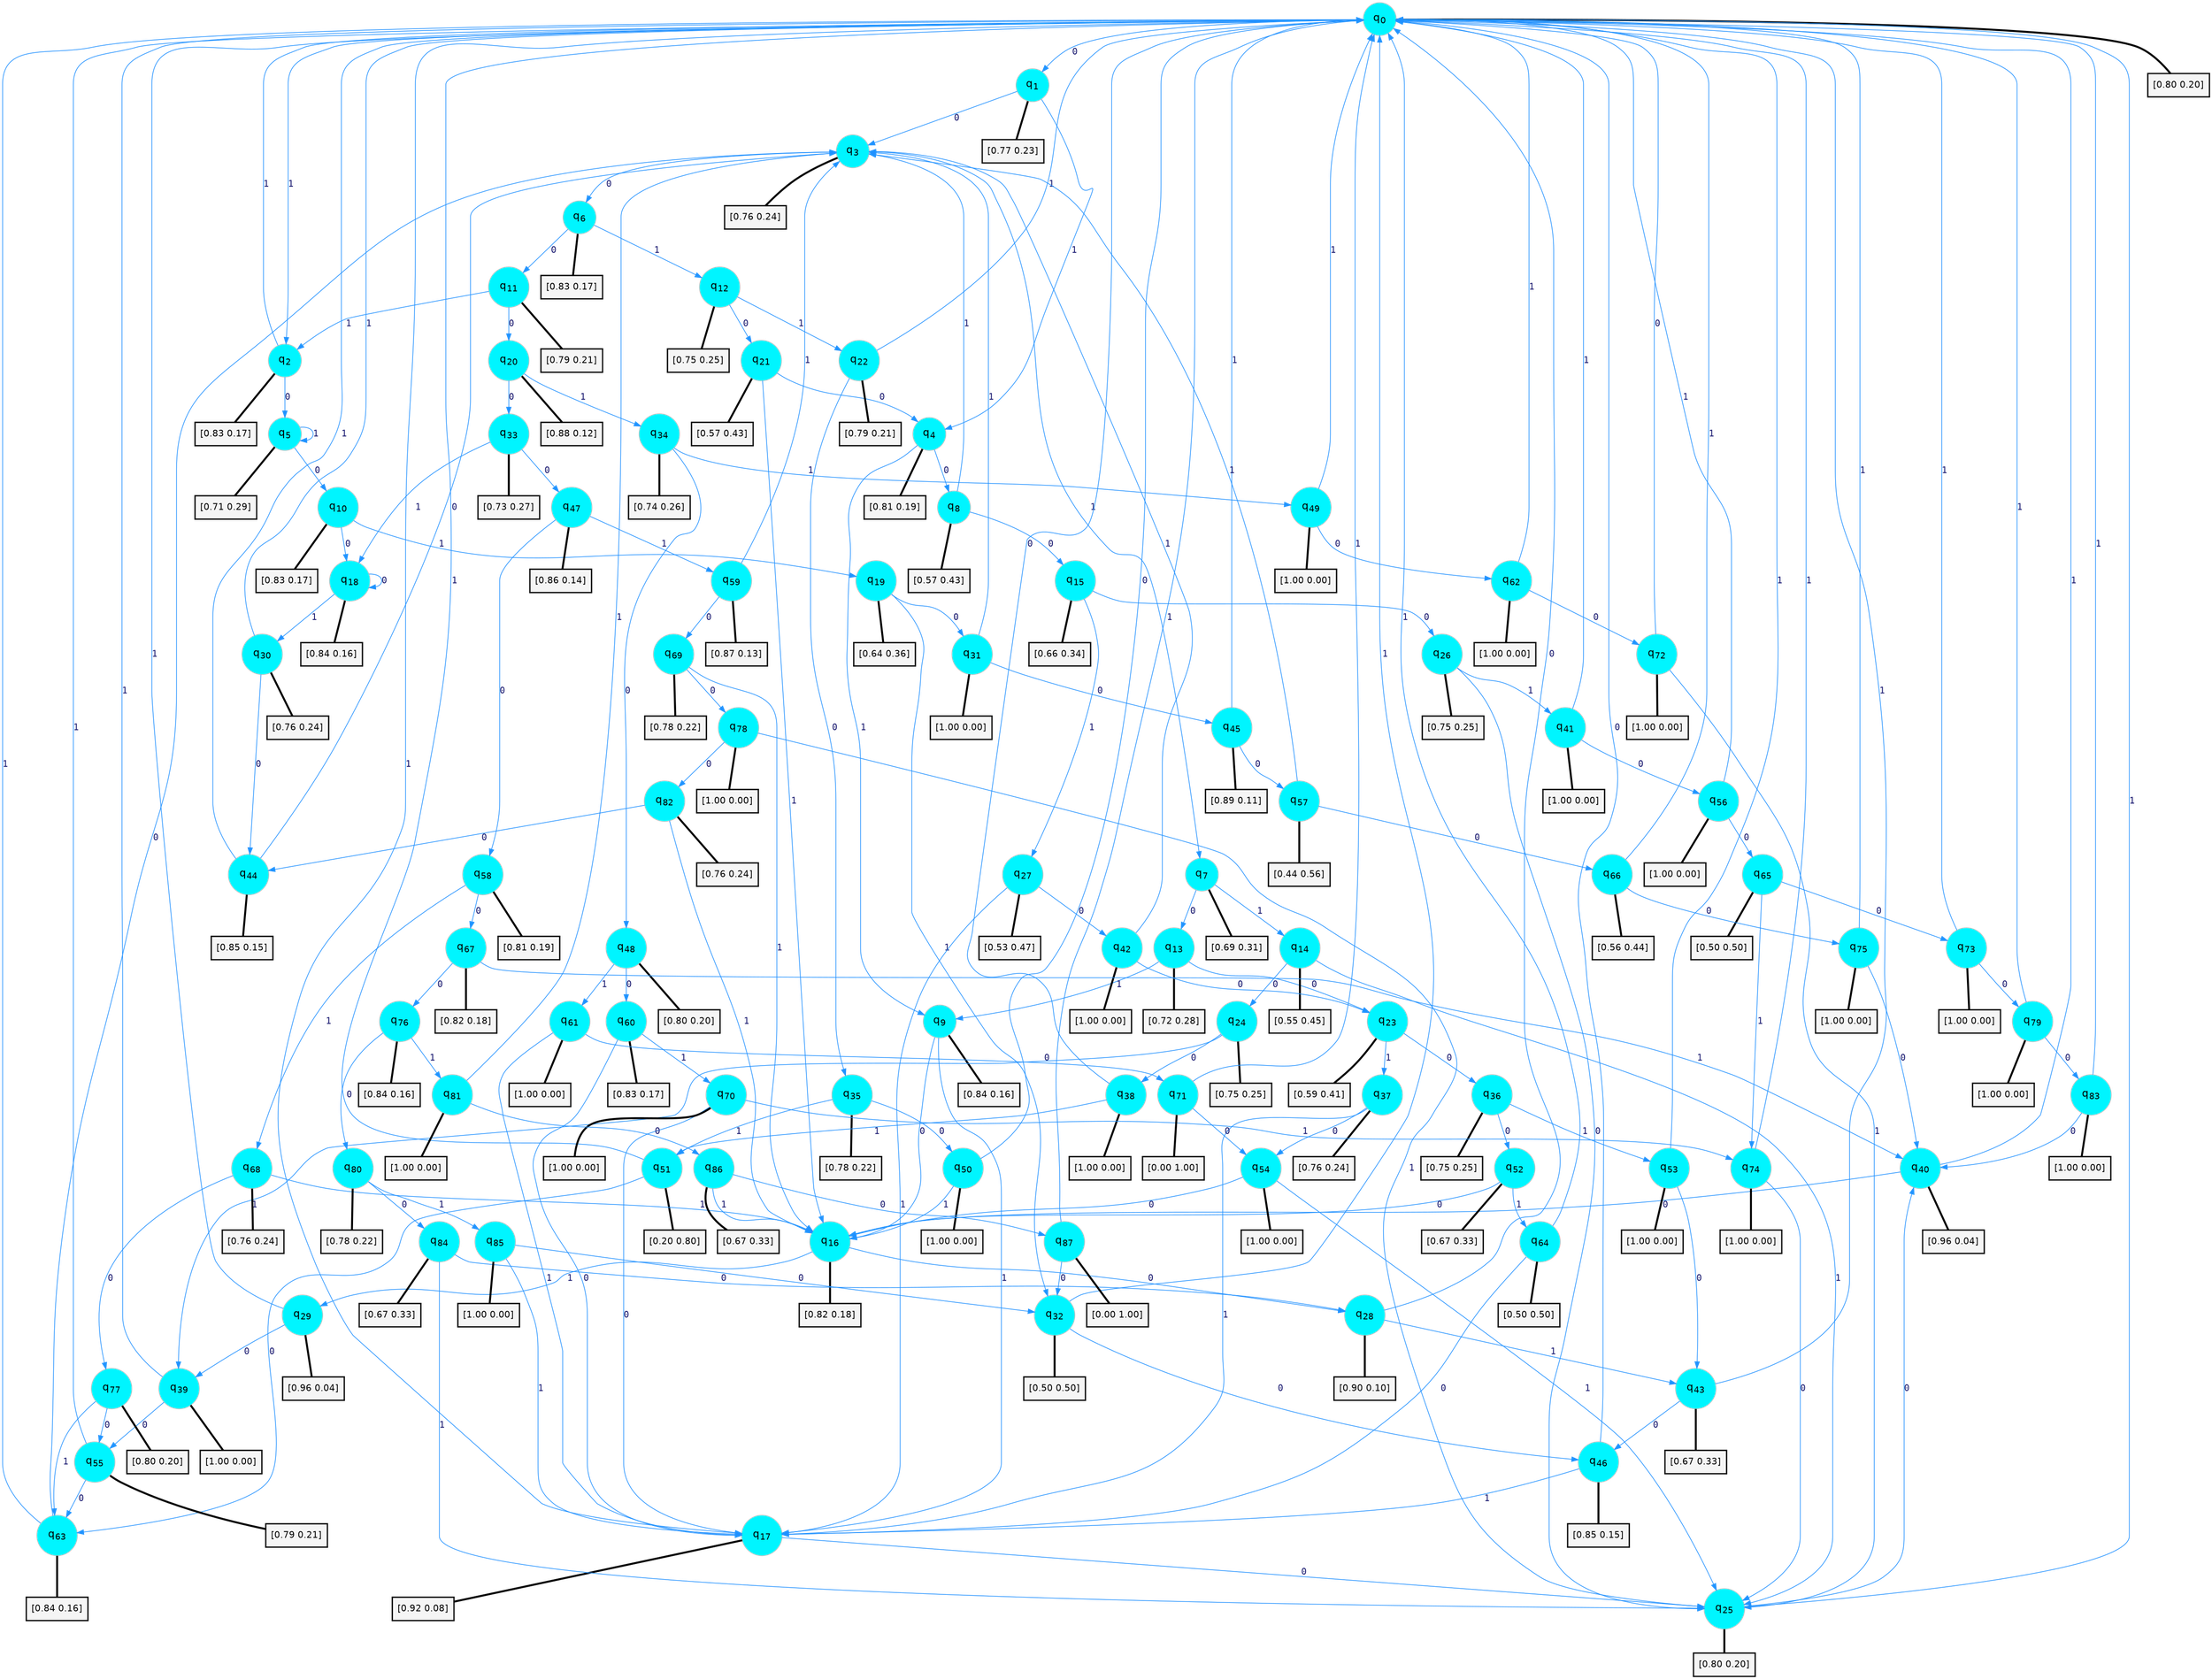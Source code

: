 digraph G {
graph [
bgcolor=transparent, dpi=300, rankdir=TD, size="40,25"];
node [
color=gray, fillcolor=turquoise1, fontcolor=black, fontname=Helvetica, fontsize=16, fontweight=bold, shape=circle, style=filled];
edge [
arrowsize=1, color=dodgerblue1, fontcolor=midnightblue, fontname=courier, fontweight=bold, penwidth=1, style=solid, weight=20];
0[label=<q<SUB>0</SUB>>];
1[label=<q<SUB>1</SUB>>];
2[label=<q<SUB>2</SUB>>];
3[label=<q<SUB>3</SUB>>];
4[label=<q<SUB>4</SUB>>];
5[label=<q<SUB>5</SUB>>];
6[label=<q<SUB>6</SUB>>];
7[label=<q<SUB>7</SUB>>];
8[label=<q<SUB>8</SUB>>];
9[label=<q<SUB>9</SUB>>];
10[label=<q<SUB>10</SUB>>];
11[label=<q<SUB>11</SUB>>];
12[label=<q<SUB>12</SUB>>];
13[label=<q<SUB>13</SUB>>];
14[label=<q<SUB>14</SUB>>];
15[label=<q<SUB>15</SUB>>];
16[label=<q<SUB>16</SUB>>];
17[label=<q<SUB>17</SUB>>];
18[label=<q<SUB>18</SUB>>];
19[label=<q<SUB>19</SUB>>];
20[label=<q<SUB>20</SUB>>];
21[label=<q<SUB>21</SUB>>];
22[label=<q<SUB>22</SUB>>];
23[label=<q<SUB>23</SUB>>];
24[label=<q<SUB>24</SUB>>];
25[label=<q<SUB>25</SUB>>];
26[label=<q<SUB>26</SUB>>];
27[label=<q<SUB>27</SUB>>];
28[label=<q<SUB>28</SUB>>];
29[label=<q<SUB>29</SUB>>];
30[label=<q<SUB>30</SUB>>];
31[label=<q<SUB>31</SUB>>];
32[label=<q<SUB>32</SUB>>];
33[label=<q<SUB>33</SUB>>];
34[label=<q<SUB>34</SUB>>];
35[label=<q<SUB>35</SUB>>];
36[label=<q<SUB>36</SUB>>];
37[label=<q<SUB>37</SUB>>];
38[label=<q<SUB>38</SUB>>];
39[label=<q<SUB>39</SUB>>];
40[label=<q<SUB>40</SUB>>];
41[label=<q<SUB>41</SUB>>];
42[label=<q<SUB>42</SUB>>];
43[label=<q<SUB>43</SUB>>];
44[label=<q<SUB>44</SUB>>];
45[label=<q<SUB>45</SUB>>];
46[label=<q<SUB>46</SUB>>];
47[label=<q<SUB>47</SUB>>];
48[label=<q<SUB>48</SUB>>];
49[label=<q<SUB>49</SUB>>];
50[label=<q<SUB>50</SUB>>];
51[label=<q<SUB>51</SUB>>];
52[label=<q<SUB>52</SUB>>];
53[label=<q<SUB>53</SUB>>];
54[label=<q<SUB>54</SUB>>];
55[label=<q<SUB>55</SUB>>];
56[label=<q<SUB>56</SUB>>];
57[label=<q<SUB>57</SUB>>];
58[label=<q<SUB>58</SUB>>];
59[label=<q<SUB>59</SUB>>];
60[label=<q<SUB>60</SUB>>];
61[label=<q<SUB>61</SUB>>];
62[label=<q<SUB>62</SUB>>];
63[label=<q<SUB>63</SUB>>];
64[label=<q<SUB>64</SUB>>];
65[label=<q<SUB>65</SUB>>];
66[label=<q<SUB>66</SUB>>];
67[label=<q<SUB>67</SUB>>];
68[label=<q<SUB>68</SUB>>];
69[label=<q<SUB>69</SUB>>];
70[label=<q<SUB>70</SUB>>];
71[label=<q<SUB>71</SUB>>];
72[label=<q<SUB>72</SUB>>];
73[label=<q<SUB>73</SUB>>];
74[label=<q<SUB>74</SUB>>];
75[label=<q<SUB>75</SUB>>];
76[label=<q<SUB>76</SUB>>];
77[label=<q<SUB>77</SUB>>];
78[label=<q<SUB>78</SUB>>];
79[label=<q<SUB>79</SUB>>];
80[label=<q<SUB>80</SUB>>];
81[label=<q<SUB>81</SUB>>];
82[label=<q<SUB>82</SUB>>];
83[label=<q<SUB>83</SUB>>];
84[label=<q<SUB>84</SUB>>];
85[label=<q<SUB>85</SUB>>];
86[label=<q<SUB>86</SUB>>];
87[label=<q<SUB>87</SUB>>];
88[label="[0.80 0.20]", shape=box,fontcolor=black, fontname=Helvetica, fontsize=14, penwidth=2, fillcolor=whitesmoke,color=black];
89[label="[0.77 0.23]", shape=box,fontcolor=black, fontname=Helvetica, fontsize=14, penwidth=2, fillcolor=whitesmoke,color=black];
90[label="[0.83 0.17]", shape=box,fontcolor=black, fontname=Helvetica, fontsize=14, penwidth=2, fillcolor=whitesmoke,color=black];
91[label="[0.76 0.24]", shape=box,fontcolor=black, fontname=Helvetica, fontsize=14, penwidth=2, fillcolor=whitesmoke,color=black];
92[label="[0.81 0.19]", shape=box,fontcolor=black, fontname=Helvetica, fontsize=14, penwidth=2, fillcolor=whitesmoke,color=black];
93[label="[0.71 0.29]", shape=box,fontcolor=black, fontname=Helvetica, fontsize=14, penwidth=2, fillcolor=whitesmoke,color=black];
94[label="[0.83 0.17]", shape=box,fontcolor=black, fontname=Helvetica, fontsize=14, penwidth=2, fillcolor=whitesmoke,color=black];
95[label="[0.69 0.31]", shape=box,fontcolor=black, fontname=Helvetica, fontsize=14, penwidth=2, fillcolor=whitesmoke,color=black];
96[label="[0.57 0.43]", shape=box,fontcolor=black, fontname=Helvetica, fontsize=14, penwidth=2, fillcolor=whitesmoke,color=black];
97[label="[0.84 0.16]", shape=box,fontcolor=black, fontname=Helvetica, fontsize=14, penwidth=2, fillcolor=whitesmoke,color=black];
98[label="[0.83 0.17]", shape=box,fontcolor=black, fontname=Helvetica, fontsize=14, penwidth=2, fillcolor=whitesmoke,color=black];
99[label="[0.79 0.21]", shape=box,fontcolor=black, fontname=Helvetica, fontsize=14, penwidth=2, fillcolor=whitesmoke,color=black];
100[label="[0.75 0.25]", shape=box,fontcolor=black, fontname=Helvetica, fontsize=14, penwidth=2, fillcolor=whitesmoke,color=black];
101[label="[0.72 0.28]", shape=box,fontcolor=black, fontname=Helvetica, fontsize=14, penwidth=2, fillcolor=whitesmoke,color=black];
102[label="[0.55 0.45]", shape=box,fontcolor=black, fontname=Helvetica, fontsize=14, penwidth=2, fillcolor=whitesmoke,color=black];
103[label="[0.66 0.34]", shape=box,fontcolor=black, fontname=Helvetica, fontsize=14, penwidth=2, fillcolor=whitesmoke,color=black];
104[label="[0.82 0.18]", shape=box,fontcolor=black, fontname=Helvetica, fontsize=14, penwidth=2, fillcolor=whitesmoke,color=black];
105[label="[0.92 0.08]", shape=box,fontcolor=black, fontname=Helvetica, fontsize=14, penwidth=2, fillcolor=whitesmoke,color=black];
106[label="[0.84 0.16]", shape=box,fontcolor=black, fontname=Helvetica, fontsize=14, penwidth=2, fillcolor=whitesmoke,color=black];
107[label="[0.64 0.36]", shape=box,fontcolor=black, fontname=Helvetica, fontsize=14, penwidth=2, fillcolor=whitesmoke,color=black];
108[label="[0.88 0.12]", shape=box,fontcolor=black, fontname=Helvetica, fontsize=14, penwidth=2, fillcolor=whitesmoke,color=black];
109[label="[0.57 0.43]", shape=box,fontcolor=black, fontname=Helvetica, fontsize=14, penwidth=2, fillcolor=whitesmoke,color=black];
110[label="[0.79 0.21]", shape=box,fontcolor=black, fontname=Helvetica, fontsize=14, penwidth=2, fillcolor=whitesmoke,color=black];
111[label="[0.59 0.41]", shape=box,fontcolor=black, fontname=Helvetica, fontsize=14, penwidth=2, fillcolor=whitesmoke,color=black];
112[label="[0.75 0.25]", shape=box,fontcolor=black, fontname=Helvetica, fontsize=14, penwidth=2, fillcolor=whitesmoke,color=black];
113[label="[0.80 0.20]", shape=box,fontcolor=black, fontname=Helvetica, fontsize=14, penwidth=2, fillcolor=whitesmoke,color=black];
114[label="[0.75 0.25]", shape=box,fontcolor=black, fontname=Helvetica, fontsize=14, penwidth=2, fillcolor=whitesmoke,color=black];
115[label="[0.53 0.47]", shape=box,fontcolor=black, fontname=Helvetica, fontsize=14, penwidth=2, fillcolor=whitesmoke,color=black];
116[label="[0.90 0.10]", shape=box,fontcolor=black, fontname=Helvetica, fontsize=14, penwidth=2, fillcolor=whitesmoke,color=black];
117[label="[0.96 0.04]", shape=box,fontcolor=black, fontname=Helvetica, fontsize=14, penwidth=2, fillcolor=whitesmoke,color=black];
118[label="[0.76 0.24]", shape=box,fontcolor=black, fontname=Helvetica, fontsize=14, penwidth=2, fillcolor=whitesmoke,color=black];
119[label="[1.00 0.00]", shape=box,fontcolor=black, fontname=Helvetica, fontsize=14, penwidth=2, fillcolor=whitesmoke,color=black];
120[label="[0.50 0.50]", shape=box,fontcolor=black, fontname=Helvetica, fontsize=14, penwidth=2, fillcolor=whitesmoke,color=black];
121[label="[0.73 0.27]", shape=box,fontcolor=black, fontname=Helvetica, fontsize=14, penwidth=2, fillcolor=whitesmoke,color=black];
122[label="[0.74 0.26]", shape=box,fontcolor=black, fontname=Helvetica, fontsize=14, penwidth=2, fillcolor=whitesmoke,color=black];
123[label="[0.78 0.22]", shape=box,fontcolor=black, fontname=Helvetica, fontsize=14, penwidth=2, fillcolor=whitesmoke,color=black];
124[label="[0.75 0.25]", shape=box,fontcolor=black, fontname=Helvetica, fontsize=14, penwidth=2, fillcolor=whitesmoke,color=black];
125[label="[0.76 0.24]", shape=box,fontcolor=black, fontname=Helvetica, fontsize=14, penwidth=2, fillcolor=whitesmoke,color=black];
126[label="[1.00 0.00]", shape=box,fontcolor=black, fontname=Helvetica, fontsize=14, penwidth=2, fillcolor=whitesmoke,color=black];
127[label="[1.00 0.00]", shape=box,fontcolor=black, fontname=Helvetica, fontsize=14, penwidth=2, fillcolor=whitesmoke,color=black];
128[label="[0.96 0.04]", shape=box,fontcolor=black, fontname=Helvetica, fontsize=14, penwidth=2, fillcolor=whitesmoke,color=black];
129[label="[1.00 0.00]", shape=box,fontcolor=black, fontname=Helvetica, fontsize=14, penwidth=2, fillcolor=whitesmoke,color=black];
130[label="[1.00 0.00]", shape=box,fontcolor=black, fontname=Helvetica, fontsize=14, penwidth=2, fillcolor=whitesmoke,color=black];
131[label="[0.67 0.33]", shape=box,fontcolor=black, fontname=Helvetica, fontsize=14, penwidth=2, fillcolor=whitesmoke,color=black];
132[label="[0.85 0.15]", shape=box,fontcolor=black, fontname=Helvetica, fontsize=14, penwidth=2, fillcolor=whitesmoke,color=black];
133[label="[0.89 0.11]", shape=box,fontcolor=black, fontname=Helvetica, fontsize=14, penwidth=2, fillcolor=whitesmoke,color=black];
134[label="[0.85 0.15]", shape=box,fontcolor=black, fontname=Helvetica, fontsize=14, penwidth=2, fillcolor=whitesmoke,color=black];
135[label="[0.86 0.14]", shape=box,fontcolor=black, fontname=Helvetica, fontsize=14, penwidth=2, fillcolor=whitesmoke,color=black];
136[label="[0.80 0.20]", shape=box,fontcolor=black, fontname=Helvetica, fontsize=14, penwidth=2, fillcolor=whitesmoke,color=black];
137[label="[1.00 0.00]", shape=box,fontcolor=black, fontname=Helvetica, fontsize=14, penwidth=2, fillcolor=whitesmoke,color=black];
138[label="[1.00 0.00]", shape=box,fontcolor=black, fontname=Helvetica, fontsize=14, penwidth=2, fillcolor=whitesmoke,color=black];
139[label="[0.20 0.80]", shape=box,fontcolor=black, fontname=Helvetica, fontsize=14, penwidth=2, fillcolor=whitesmoke,color=black];
140[label="[0.67 0.33]", shape=box,fontcolor=black, fontname=Helvetica, fontsize=14, penwidth=2, fillcolor=whitesmoke,color=black];
141[label="[1.00 0.00]", shape=box,fontcolor=black, fontname=Helvetica, fontsize=14, penwidth=2, fillcolor=whitesmoke,color=black];
142[label="[1.00 0.00]", shape=box,fontcolor=black, fontname=Helvetica, fontsize=14, penwidth=2, fillcolor=whitesmoke,color=black];
143[label="[0.79 0.21]", shape=box,fontcolor=black, fontname=Helvetica, fontsize=14, penwidth=2, fillcolor=whitesmoke,color=black];
144[label="[1.00 0.00]", shape=box,fontcolor=black, fontname=Helvetica, fontsize=14, penwidth=2, fillcolor=whitesmoke,color=black];
145[label="[0.44 0.56]", shape=box,fontcolor=black, fontname=Helvetica, fontsize=14, penwidth=2, fillcolor=whitesmoke,color=black];
146[label="[0.81 0.19]", shape=box,fontcolor=black, fontname=Helvetica, fontsize=14, penwidth=2, fillcolor=whitesmoke,color=black];
147[label="[0.87 0.13]", shape=box,fontcolor=black, fontname=Helvetica, fontsize=14, penwidth=2, fillcolor=whitesmoke,color=black];
148[label="[0.83 0.17]", shape=box,fontcolor=black, fontname=Helvetica, fontsize=14, penwidth=2, fillcolor=whitesmoke,color=black];
149[label="[1.00 0.00]", shape=box,fontcolor=black, fontname=Helvetica, fontsize=14, penwidth=2, fillcolor=whitesmoke,color=black];
150[label="[1.00 0.00]", shape=box,fontcolor=black, fontname=Helvetica, fontsize=14, penwidth=2, fillcolor=whitesmoke,color=black];
151[label="[0.84 0.16]", shape=box,fontcolor=black, fontname=Helvetica, fontsize=14, penwidth=2, fillcolor=whitesmoke,color=black];
152[label="[0.50 0.50]", shape=box,fontcolor=black, fontname=Helvetica, fontsize=14, penwidth=2, fillcolor=whitesmoke,color=black];
153[label="[0.50 0.50]", shape=box,fontcolor=black, fontname=Helvetica, fontsize=14, penwidth=2, fillcolor=whitesmoke,color=black];
154[label="[0.56 0.44]", shape=box,fontcolor=black, fontname=Helvetica, fontsize=14, penwidth=2, fillcolor=whitesmoke,color=black];
155[label="[0.82 0.18]", shape=box,fontcolor=black, fontname=Helvetica, fontsize=14, penwidth=2, fillcolor=whitesmoke,color=black];
156[label="[0.76 0.24]", shape=box,fontcolor=black, fontname=Helvetica, fontsize=14, penwidth=2, fillcolor=whitesmoke,color=black];
157[label="[0.78 0.22]", shape=box,fontcolor=black, fontname=Helvetica, fontsize=14, penwidth=2, fillcolor=whitesmoke,color=black];
158[label="[1.00 0.00]", shape=box,fontcolor=black, fontname=Helvetica, fontsize=14, penwidth=2, fillcolor=whitesmoke,color=black];
159[label="[0.00 1.00]", shape=box,fontcolor=black, fontname=Helvetica, fontsize=14, penwidth=2, fillcolor=whitesmoke,color=black];
160[label="[1.00 0.00]", shape=box,fontcolor=black, fontname=Helvetica, fontsize=14, penwidth=2, fillcolor=whitesmoke,color=black];
161[label="[1.00 0.00]", shape=box,fontcolor=black, fontname=Helvetica, fontsize=14, penwidth=2, fillcolor=whitesmoke,color=black];
162[label="[1.00 0.00]", shape=box,fontcolor=black, fontname=Helvetica, fontsize=14, penwidth=2, fillcolor=whitesmoke,color=black];
163[label="[1.00 0.00]", shape=box,fontcolor=black, fontname=Helvetica, fontsize=14, penwidth=2, fillcolor=whitesmoke,color=black];
164[label="[0.84 0.16]", shape=box,fontcolor=black, fontname=Helvetica, fontsize=14, penwidth=2, fillcolor=whitesmoke,color=black];
165[label="[0.80 0.20]", shape=box,fontcolor=black, fontname=Helvetica, fontsize=14, penwidth=2, fillcolor=whitesmoke,color=black];
166[label="[1.00 0.00]", shape=box,fontcolor=black, fontname=Helvetica, fontsize=14, penwidth=2, fillcolor=whitesmoke,color=black];
167[label="[1.00 0.00]", shape=box,fontcolor=black, fontname=Helvetica, fontsize=14, penwidth=2, fillcolor=whitesmoke,color=black];
168[label="[0.78 0.22]", shape=box,fontcolor=black, fontname=Helvetica, fontsize=14, penwidth=2, fillcolor=whitesmoke,color=black];
169[label="[1.00 0.00]", shape=box,fontcolor=black, fontname=Helvetica, fontsize=14, penwidth=2, fillcolor=whitesmoke,color=black];
170[label="[0.76 0.24]", shape=box,fontcolor=black, fontname=Helvetica, fontsize=14, penwidth=2, fillcolor=whitesmoke,color=black];
171[label="[1.00 0.00]", shape=box,fontcolor=black, fontname=Helvetica, fontsize=14, penwidth=2, fillcolor=whitesmoke,color=black];
172[label="[0.67 0.33]", shape=box,fontcolor=black, fontname=Helvetica, fontsize=14, penwidth=2, fillcolor=whitesmoke,color=black];
173[label="[1.00 0.00]", shape=box,fontcolor=black, fontname=Helvetica, fontsize=14, penwidth=2, fillcolor=whitesmoke,color=black];
174[label="[0.67 0.33]", shape=box,fontcolor=black, fontname=Helvetica, fontsize=14, penwidth=2, fillcolor=whitesmoke,color=black];
175[label="[0.00 1.00]", shape=box,fontcolor=black, fontname=Helvetica, fontsize=14, penwidth=2, fillcolor=whitesmoke,color=black];
0->1 [label=0];
0->2 [label=1];
0->88 [arrowhead=none, penwidth=3,color=black];
1->3 [label=0];
1->4 [label=1];
1->89 [arrowhead=none, penwidth=3,color=black];
2->5 [label=0];
2->0 [label=1];
2->90 [arrowhead=none, penwidth=3,color=black];
3->6 [label=0];
3->7 [label=1];
3->91 [arrowhead=none, penwidth=3,color=black];
4->8 [label=0];
4->9 [label=1];
4->92 [arrowhead=none, penwidth=3,color=black];
5->10 [label=0];
5->5 [label=1];
5->93 [arrowhead=none, penwidth=3,color=black];
6->11 [label=0];
6->12 [label=1];
6->94 [arrowhead=none, penwidth=3,color=black];
7->13 [label=0];
7->14 [label=1];
7->95 [arrowhead=none, penwidth=3,color=black];
8->15 [label=0];
8->3 [label=1];
8->96 [arrowhead=none, penwidth=3,color=black];
9->16 [label=0];
9->17 [label=1];
9->97 [arrowhead=none, penwidth=3,color=black];
10->18 [label=0];
10->19 [label=1];
10->98 [arrowhead=none, penwidth=3,color=black];
11->20 [label=0];
11->2 [label=1];
11->99 [arrowhead=none, penwidth=3,color=black];
12->21 [label=0];
12->22 [label=1];
12->100 [arrowhead=none, penwidth=3,color=black];
13->23 [label=0];
13->9 [label=1];
13->101 [arrowhead=none, penwidth=3,color=black];
14->24 [label=0];
14->25 [label=1];
14->102 [arrowhead=none, penwidth=3,color=black];
15->26 [label=0];
15->27 [label=1];
15->103 [arrowhead=none, penwidth=3,color=black];
16->28 [label=0];
16->29 [label=1];
16->104 [arrowhead=none, penwidth=3,color=black];
17->25 [label=0];
17->0 [label=1];
17->105 [arrowhead=none, penwidth=3,color=black];
18->18 [label=0];
18->30 [label=1];
18->106 [arrowhead=none, penwidth=3,color=black];
19->31 [label=0];
19->32 [label=1];
19->107 [arrowhead=none, penwidth=3,color=black];
20->33 [label=0];
20->34 [label=1];
20->108 [arrowhead=none, penwidth=3,color=black];
21->4 [label=0];
21->16 [label=1];
21->109 [arrowhead=none, penwidth=3,color=black];
22->35 [label=0];
22->0 [label=1];
22->110 [arrowhead=none, penwidth=3,color=black];
23->36 [label=0];
23->37 [label=1];
23->111 [arrowhead=none, penwidth=3,color=black];
24->38 [label=0];
24->39 [label=1];
24->112 [arrowhead=none, penwidth=3,color=black];
25->40 [label=0];
25->0 [label=1];
25->113 [arrowhead=none, penwidth=3,color=black];
26->25 [label=0];
26->41 [label=1];
26->114 [arrowhead=none, penwidth=3,color=black];
27->42 [label=0];
27->17 [label=1];
27->115 [arrowhead=none, penwidth=3,color=black];
28->0 [label=0];
28->43 [label=1];
28->116 [arrowhead=none, penwidth=3,color=black];
29->39 [label=0];
29->0 [label=1];
29->117 [arrowhead=none, penwidth=3,color=black];
30->44 [label=0];
30->0 [label=1];
30->118 [arrowhead=none, penwidth=3,color=black];
31->45 [label=0];
31->3 [label=1];
31->119 [arrowhead=none, penwidth=3,color=black];
32->46 [label=0];
32->0 [label=1];
32->120 [arrowhead=none, penwidth=3,color=black];
33->47 [label=0];
33->18 [label=1];
33->121 [arrowhead=none, penwidth=3,color=black];
34->48 [label=0];
34->49 [label=1];
34->122 [arrowhead=none, penwidth=3,color=black];
35->50 [label=0];
35->51 [label=1];
35->123 [arrowhead=none, penwidth=3,color=black];
36->52 [label=0];
36->53 [label=1];
36->124 [arrowhead=none, penwidth=3,color=black];
37->54 [label=0];
37->17 [label=1];
37->125 [arrowhead=none, penwidth=3,color=black];
38->0 [label=0];
38->51 [label=1];
38->126 [arrowhead=none, penwidth=3,color=black];
39->55 [label=0];
39->0 [label=1];
39->127 [arrowhead=none, penwidth=3,color=black];
40->16 [label=0];
40->0 [label=1];
40->128 [arrowhead=none, penwidth=3,color=black];
41->56 [label=0];
41->0 [label=1];
41->129 [arrowhead=none, penwidth=3,color=black];
42->23 [label=0];
42->3 [label=1];
42->130 [arrowhead=none, penwidth=3,color=black];
43->46 [label=0];
43->0 [label=1];
43->131 [arrowhead=none, penwidth=3,color=black];
44->3 [label=0];
44->0 [label=1];
44->132 [arrowhead=none, penwidth=3,color=black];
45->57 [label=0];
45->0 [label=1];
45->133 [arrowhead=none, penwidth=3,color=black];
46->0 [label=0];
46->17 [label=1];
46->134 [arrowhead=none, penwidth=3,color=black];
47->58 [label=0];
47->59 [label=1];
47->135 [arrowhead=none, penwidth=3,color=black];
48->60 [label=0];
48->61 [label=1];
48->136 [arrowhead=none, penwidth=3,color=black];
49->62 [label=0];
49->0 [label=1];
49->137 [arrowhead=none, penwidth=3,color=black];
50->0 [label=0];
50->16 [label=1];
50->138 [arrowhead=none, penwidth=3,color=black];
51->63 [label=0];
51->0 [label=1];
51->139 [arrowhead=none, penwidth=3,color=black];
52->16 [label=0];
52->64 [label=1];
52->140 [arrowhead=none, penwidth=3,color=black];
53->43 [label=0];
53->0 [label=1];
53->141 [arrowhead=none, penwidth=3,color=black];
54->16 [label=0];
54->25 [label=1];
54->142 [arrowhead=none, penwidth=3,color=black];
55->63 [label=0];
55->0 [label=1];
55->143 [arrowhead=none, penwidth=3,color=black];
56->65 [label=0];
56->0 [label=1];
56->144 [arrowhead=none, penwidth=3,color=black];
57->66 [label=0];
57->3 [label=1];
57->145 [arrowhead=none, penwidth=3,color=black];
58->67 [label=0];
58->68 [label=1];
58->146 [arrowhead=none, penwidth=3,color=black];
59->69 [label=0];
59->3 [label=1];
59->147 [arrowhead=none, penwidth=3,color=black];
60->17 [label=0];
60->70 [label=1];
60->148 [arrowhead=none, penwidth=3,color=black];
61->71 [label=0];
61->17 [label=1];
61->149 [arrowhead=none, penwidth=3,color=black];
62->72 [label=0];
62->0 [label=1];
62->150 [arrowhead=none, penwidth=3,color=black];
63->3 [label=0];
63->0 [label=1];
63->151 [arrowhead=none, penwidth=3,color=black];
64->17 [label=0];
64->0 [label=1];
64->152 [arrowhead=none, penwidth=3,color=black];
65->73 [label=0];
65->74 [label=1];
65->153 [arrowhead=none, penwidth=3,color=black];
66->75 [label=0];
66->0 [label=1];
66->154 [arrowhead=none, penwidth=3,color=black];
67->76 [label=0];
67->40 [label=1];
67->155 [arrowhead=none, penwidth=3,color=black];
68->77 [label=0];
68->16 [label=1];
68->156 [arrowhead=none, penwidth=3,color=black];
69->78 [label=0];
69->16 [label=1];
69->157 [arrowhead=none, penwidth=3,color=black];
70->17 [label=0];
70->74 [label=1];
70->158 [arrowhead=none, penwidth=3,color=black];
71->54 [label=0];
71->0 [label=1];
71->159 [arrowhead=none, penwidth=3,color=black];
72->0 [label=0];
72->25 [label=1];
72->160 [arrowhead=none, penwidth=3,color=black];
73->79 [label=0];
73->0 [label=1];
73->161 [arrowhead=none, penwidth=3,color=black];
74->25 [label=0];
74->0 [label=1];
74->162 [arrowhead=none, penwidth=3,color=black];
75->40 [label=0];
75->0 [label=1];
75->163 [arrowhead=none, penwidth=3,color=black];
76->80 [label=0];
76->81 [label=1];
76->164 [arrowhead=none, penwidth=3,color=black];
77->55 [label=0];
77->63 [label=1];
77->165 [arrowhead=none, penwidth=3,color=black];
78->82 [label=0];
78->25 [label=1];
78->166 [arrowhead=none, penwidth=3,color=black];
79->83 [label=0];
79->0 [label=1];
79->167 [arrowhead=none, penwidth=3,color=black];
80->84 [label=0];
80->85 [label=1];
80->168 [arrowhead=none, penwidth=3,color=black];
81->86 [label=0];
81->3 [label=1];
81->169 [arrowhead=none, penwidth=3,color=black];
82->44 [label=0];
82->16 [label=1];
82->170 [arrowhead=none, penwidth=3,color=black];
83->40 [label=0];
83->0 [label=1];
83->171 [arrowhead=none, penwidth=3,color=black];
84->28 [label=0];
84->25 [label=1];
84->172 [arrowhead=none, penwidth=3,color=black];
85->32 [label=0];
85->17 [label=1];
85->173 [arrowhead=none, penwidth=3,color=black];
86->87 [label=0];
86->16 [label=1];
86->174 [arrowhead=none, penwidth=3,color=black];
87->32 [label=0];
87->0 [label=1];
87->175 [arrowhead=none, penwidth=3,color=black];
}
